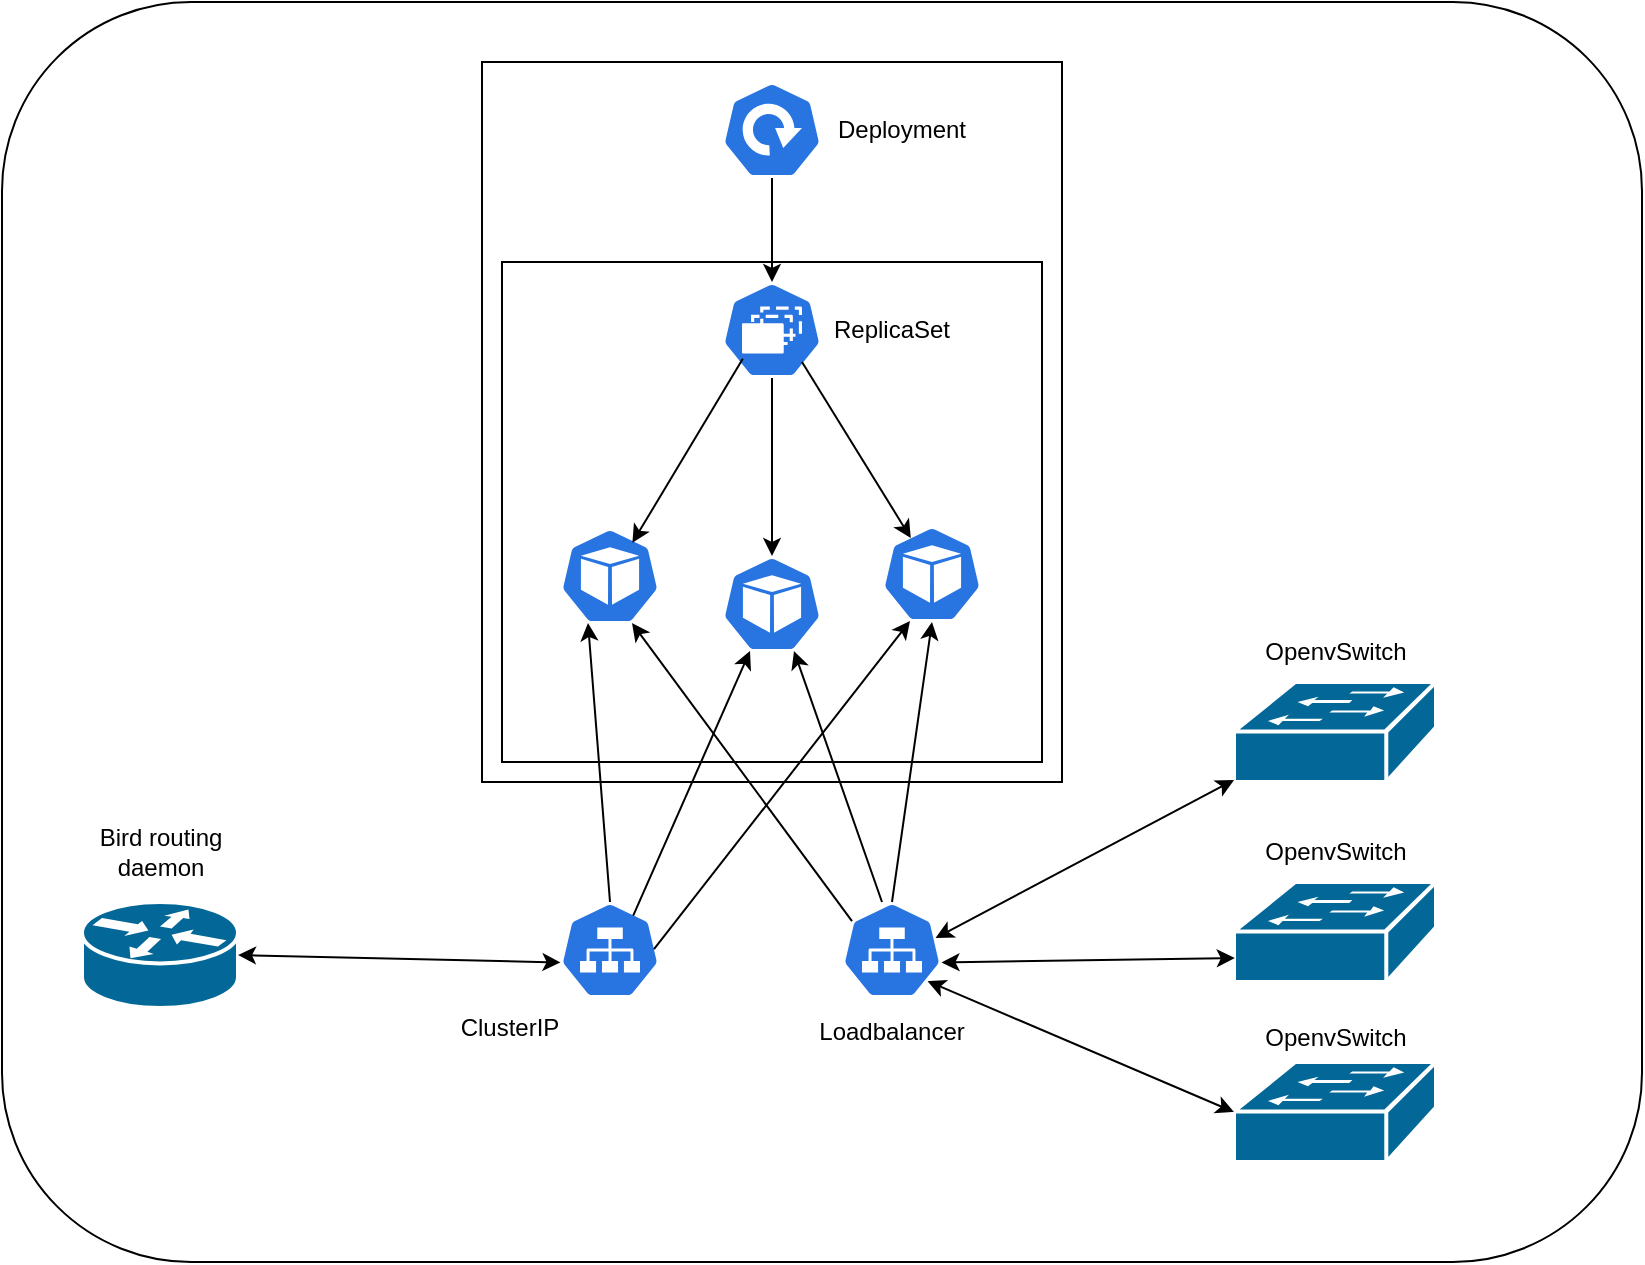 <mxfile version="21.2.8" type="device">
  <diagram name="Page-1" id="xvXS0b84OAG7VmKs_9-G">
    <mxGraphModel dx="1434" dy="824" grid="1" gridSize="10" guides="1" tooltips="1" connect="1" arrows="1" fold="1" page="1" pageScale="1" pageWidth="827" pageHeight="1169" math="0" shadow="0">
      <root>
        <mxCell id="0" />
        <mxCell id="1" parent="0" />
        <mxCell id="uyYlru-ZlLrHPNq706hz-34" value="" style="rounded=1;whiteSpace=wrap;html=1;" parent="1" vertex="1">
          <mxGeometry x="110" y="40" width="820" height="630" as="geometry" />
        </mxCell>
        <mxCell id="uyYlru-ZlLrHPNq706hz-24" value="" style="rounded=0;whiteSpace=wrap;html=1;" parent="1" vertex="1">
          <mxGeometry x="350" y="70" width="290" height="360" as="geometry" />
        </mxCell>
        <mxCell id="uyYlru-ZlLrHPNq706hz-22" value="" style="rounded=0;whiteSpace=wrap;html=1;" parent="1" vertex="1">
          <mxGeometry x="360" y="170" width="270" height="250" as="geometry" />
        </mxCell>
        <mxCell id="uyYlru-ZlLrHPNq706hz-1" value="" style="shape=mxgraph.cisco.routers.router;sketch=0;html=1;pointerEvents=1;dashed=0;fillColor=#036897;strokeColor=#ffffff;strokeWidth=2;verticalLabelPosition=bottom;verticalAlign=top;align=center;outlineConnect=0;" parent="1" vertex="1">
          <mxGeometry x="150" y="490" width="78" height="53" as="geometry" />
        </mxCell>
        <mxCell id="uyYlru-ZlLrHPNq706hz-2" value="" style="sketch=0;html=1;dashed=0;whitespace=wrap;fillColor=#2875E2;strokeColor=#ffffff;points=[[0.005,0.63,0],[0.1,0.2,0],[0.9,0.2,0],[0.5,0,0],[0.995,0.63,0],[0.72,0.99,0],[0.5,1,0],[0.28,0.99,0]];verticalLabelPosition=bottom;align=center;verticalAlign=top;shape=mxgraph.kubernetes.icon;prIcon=pod" parent="1" vertex="1">
          <mxGeometry x="389" y="303" width="50" height="48" as="geometry" />
        </mxCell>
        <mxCell id="uyYlru-ZlLrHPNq706hz-3" value="" style="sketch=0;html=1;dashed=0;whitespace=wrap;fillColor=#2875E2;strokeColor=#ffffff;points=[[0.005,0.63,0],[0.1,0.2,0],[0.9,0.2,0],[0.5,0,0],[0.995,0.63,0],[0.72,0.99,0],[0.5,1,0],[0.28,0.99,0]];verticalLabelPosition=bottom;align=center;verticalAlign=top;shape=mxgraph.kubernetes.icon;prIcon=pod" parent="1" vertex="1">
          <mxGeometry x="470" y="317" width="50" height="48" as="geometry" />
        </mxCell>
        <mxCell id="uyYlru-ZlLrHPNq706hz-4" value="" style="sketch=0;html=1;dashed=0;whitespace=wrap;fillColor=#2875E2;strokeColor=#ffffff;points=[[0.005,0.63,0],[0.1,0.2,0],[0.9,0.2,0],[0.5,0,0],[0.995,0.63,0],[0.72,0.99,0],[0.5,1,0],[0.28,0.99,0]];verticalLabelPosition=bottom;align=center;verticalAlign=top;shape=mxgraph.kubernetes.icon;prIcon=pod" parent="1" vertex="1">
          <mxGeometry x="550" y="302" width="50" height="48" as="geometry" />
        </mxCell>
        <mxCell id="uyYlru-ZlLrHPNq706hz-5" value="" style="sketch=0;html=1;dashed=0;whitespace=wrap;fillColor=#2875E2;strokeColor=#ffffff;points=[[0.005,0.63,0],[0.1,0.2,0],[0.9,0.2,0],[0.5,0,0],[0.995,0.63,0],[0.72,0.99,0],[0.5,1,0],[0.28,0.99,0]];verticalLabelPosition=bottom;align=center;verticalAlign=top;shape=mxgraph.kubernetes.icon;prIcon=deploy" parent="1" vertex="1">
          <mxGeometry x="470" y="80" width="50" height="48" as="geometry" />
        </mxCell>
        <mxCell id="uyYlru-ZlLrHPNq706hz-6" value="" style="sketch=0;html=1;dashed=0;whitespace=wrap;fillColor=#2875E2;strokeColor=#ffffff;points=[[0.005,0.63,0],[0.1,0.2,0],[0.9,0.2,0],[0.5,0,0],[0.995,0.63,0],[0.72,0.99,0],[0.5,1,0],[0.28,0.99,0]];verticalLabelPosition=bottom;align=center;verticalAlign=top;shape=mxgraph.kubernetes.icon;prIcon=rs" parent="1" vertex="1">
          <mxGeometry x="470" y="180" width="50" height="48" as="geometry" />
        </mxCell>
        <mxCell id="uyYlru-ZlLrHPNq706hz-7" value="" style="endArrow=classic;html=1;rounded=0;entryX=0.5;entryY=0;entryDx=0;entryDy=0;entryPerimeter=0;exitX=0.5;exitY=1;exitDx=0;exitDy=0;exitPerimeter=0;" parent="1" source="uyYlru-ZlLrHPNq706hz-6" target="uyYlru-ZlLrHPNq706hz-3" edge="1">
          <mxGeometry width="50" height="50" relative="1" as="geometry">
            <mxPoint x="590" y="470" as="sourcePoint" />
            <mxPoint x="530" y="320" as="targetPoint" />
          </mxGeometry>
        </mxCell>
        <mxCell id="uyYlru-ZlLrHPNq706hz-8" value="" style="endArrow=classic;html=1;rounded=0;entryX=0.288;entryY=0.125;entryDx=0;entryDy=0;entryPerimeter=0;" parent="1" target="uyYlru-ZlLrHPNq706hz-4" edge="1">
          <mxGeometry width="50" height="50" relative="1" as="geometry">
            <mxPoint x="510" y="220" as="sourcePoint" />
            <mxPoint x="550" y="230" as="targetPoint" />
          </mxGeometry>
        </mxCell>
        <mxCell id="uyYlru-ZlLrHPNq706hz-9" value="" style="endArrow=classic;html=1;rounded=0;entryX=0.724;entryY=0.154;entryDx=0;entryDy=0;entryPerimeter=0;exitX=0.208;exitY=0.8;exitDx=0;exitDy=0;exitPerimeter=0;" parent="1" source="uyYlru-ZlLrHPNq706hz-6" target="uyYlru-ZlLrHPNq706hz-2" edge="1">
          <mxGeometry width="50" height="50" relative="1" as="geometry">
            <mxPoint x="450" y="490" as="sourcePoint" />
            <mxPoint x="510" y="370" as="targetPoint" />
          </mxGeometry>
        </mxCell>
        <mxCell id="uyYlru-ZlLrHPNq706hz-11" value="" style="sketch=0;html=1;dashed=0;whitespace=wrap;fillColor=#2875E2;strokeColor=#ffffff;points=[[0.005,0.63,0],[0.1,0.2,0],[0.9,0.2,0],[0.5,0,0],[0.995,0.63,0],[0.72,0.99,0],[0.5,1,0],[0.28,0.99,0]];verticalLabelPosition=bottom;align=center;verticalAlign=top;shape=mxgraph.kubernetes.icon;prIcon=svc" parent="1" vertex="1">
          <mxGeometry x="530" y="490" width="50" height="48" as="geometry" />
        </mxCell>
        <mxCell id="uyYlru-ZlLrHPNq706hz-12" value="" style="shape=mxgraph.cisco.switches.workgroup_switch;sketch=0;html=1;pointerEvents=1;dashed=0;fillColor=#036897;strokeColor=#ffffff;strokeWidth=2;verticalLabelPosition=bottom;verticalAlign=top;align=center;outlineConnect=0;" parent="1" vertex="1">
          <mxGeometry x="726" y="380" width="101" height="50" as="geometry" />
        </mxCell>
        <mxCell id="uyYlru-ZlLrHPNq706hz-13" value="" style="shape=mxgraph.cisco.switches.workgroup_switch;sketch=0;html=1;pointerEvents=1;dashed=0;fillColor=#036897;strokeColor=#ffffff;strokeWidth=2;verticalLabelPosition=bottom;verticalAlign=top;align=center;outlineConnect=0;" parent="1" vertex="1">
          <mxGeometry x="726" y="480" width="101" height="50" as="geometry" />
        </mxCell>
        <mxCell id="uyYlru-ZlLrHPNq706hz-14" value="" style="shape=mxgraph.cisco.switches.workgroup_switch;sketch=0;html=1;pointerEvents=1;dashed=0;fillColor=#036897;strokeColor=#ffffff;strokeWidth=2;verticalLabelPosition=bottom;verticalAlign=top;align=center;outlineConnect=0;" parent="1" vertex="1">
          <mxGeometry x="726" y="570" width="101" height="50" as="geometry" />
        </mxCell>
        <mxCell id="uyYlru-ZlLrHPNq706hz-17" value="" style="endArrow=classic;startArrow=classic;html=1;rounded=0;entryX=0;entryY=0.98;entryDx=0;entryDy=0;entryPerimeter=0;exitX=0.936;exitY=0.375;exitDx=0;exitDy=0;exitPerimeter=0;" parent="1" source="uyYlru-ZlLrHPNq706hz-11" target="uyYlru-ZlLrHPNq706hz-12" edge="1">
          <mxGeometry width="50" height="50" relative="1" as="geometry">
            <mxPoint x="740" y="240" as="sourcePoint" />
            <mxPoint x="840" y="250" as="targetPoint" />
          </mxGeometry>
        </mxCell>
        <mxCell id="uyYlru-ZlLrHPNq706hz-18" value="" style="endArrow=classic;startArrow=classic;html=1;rounded=0;exitX=0.995;exitY=0.63;exitDx=0;exitDy=0;entryX=0.004;entryY=0.76;entryDx=0;entryDy=0;entryPerimeter=0;exitPerimeter=0;" parent="1" source="uyYlru-ZlLrHPNq706hz-11" target="uyYlru-ZlLrHPNq706hz-13" edge="1">
          <mxGeometry width="50" height="50" relative="1" as="geometry">
            <mxPoint x="740" y="311.507" as="sourcePoint" />
            <mxPoint x="840" y="350" as="targetPoint" />
          </mxGeometry>
        </mxCell>
        <mxCell id="uyYlru-ZlLrHPNq706hz-19" value="" style="endArrow=classic;startArrow=classic;html=1;rounded=0;entryX=0;entryY=0.5;entryDx=0;entryDy=0;entryPerimeter=0;exitX=0.856;exitY=0.825;exitDx=0;exitDy=0;exitPerimeter=0;" parent="1" source="uyYlru-ZlLrHPNq706hz-11" target="uyYlru-ZlLrHPNq706hz-14" edge="1">
          <mxGeometry width="50" height="50" relative="1" as="geometry">
            <mxPoint x="740" y="399" as="sourcePoint" />
            <mxPoint x="870" y="410" as="targetPoint" />
          </mxGeometry>
        </mxCell>
        <mxCell id="uyYlru-ZlLrHPNq706hz-20" value="Loadbalancer" style="text;html=1;strokeColor=none;fillColor=none;align=center;verticalAlign=middle;whiteSpace=wrap;rounded=0;" parent="1" vertex="1">
          <mxGeometry x="525" y="540" width="60" height="30" as="geometry" />
        </mxCell>
        <mxCell id="uyYlru-ZlLrHPNq706hz-21" value="" style="endArrow=classic;html=1;rounded=0;exitX=0.5;exitY=1;exitDx=0;exitDy=0;exitPerimeter=0;" parent="1" source="uyYlru-ZlLrHPNq706hz-5" target="uyYlru-ZlLrHPNq706hz-6" edge="1">
          <mxGeometry width="50" height="50" relative="1" as="geometry">
            <mxPoint x="360" y="400" as="sourcePoint" />
            <mxPoint x="620" y="50" as="targetPoint" />
          </mxGeometry>
        </mxCell>
        <mxCell id="uyYlru-ZlLrHPNq706hz-23" value="" style="endArrow=classic;html=1;rounded=0;entryX=0.5;entryY=1;entryDx=0;entryDy=0;entryPerimeter=0;exitX=0.5;exitY=0;exitDx=0;exitDy=0;exitPerimeter=0;" parent="1" source="uyYlru-ZlLrHPNq706hz-11" target="uyYlru-ZlLrHPNq706hz-4" edge="1">
          <mxGeometry width="50" height="50" relative="1" as="geometry">
            <mxPoint x="700" y="460" as="sourcePoint" />
            <mxPoint x="750" y="410" as="targetPoint" />
          </mxGeometry>
        </mxCell>
        <mxCell id="uyYlru-ZlLrHPNq706hz-26" value="" style="endArrow=classic;html=1;rounded=0;entryX=0.72;entryY=0.99;entryDx=0;entryDy=0;entryPerimeter=0;" parent="1" target="uyYlru-ZlLrHPNq706hz-3" edge="1">
          <mxGeometry width="50" height="50" relative="1" as="geometry">
            <mxPoint x="550" y="490" as="sourcePoint" />
            <mxPoint x="500" y="460" as="targetPoint" />
          </mxGeometry>
        </mxCell>
        <mxCell id="uyYlru-ZlLrHPNq706hz-27" value="" style="endArrow=classic;html=1;rounded=0;entryX=0.72;entryY=0.99;entryDx=0;entryDy=0;entryPerimeter=0;exitX=0.1;exitY=0.2;exitDx=0;exitDy=0;exitPerimeter=0;" parent="1" source="uyYlru-ZlLrHPNq706hz-11" target="uyYlru-ZlLrHPNq706hz-2" edge="1">
          <mxGeometry width="50" height="50" relative="1" as="geometry">
            <mxPoint x="470" y="560" as="sourcePoint" />
            <mxPoint x="520" y="510" as="targetPoint" />
          </mxGeometry>
        </mxCell>
        <mxCell id="uyYlru-ZlLrHPNq706hz-28" value="" style="sketch=0;html=1;dashed=0;whitespace=wrap;fillColor=#2875E2;strokeColor=#ffffff;points=[[0.005,0.63,0],[0.1,0.2,0],[0.9,0.2,0],[0.5,0,0],[0.995,0.63,0],[0.72,0.99,0],[0.5,1,0],[0.28,0.99,0]];verticalLabelPosition=bottom;align=center;verticalAlign=top;shape=mxgraph.kubernetes.icon;prIcon=svc" parent="1" vertex="1">
          <mxGeometry x="389" y="490" width="50" height="48" as="geometry" />
        </mxCell>
        <mxCell id="uyYlru-ZlLrHPNq706hz-29" value="" style="endArrow=classic;startArrow=classic;html=1;rounded=0;exitX=1;exitY=0.5;exitDx=0;exitDy=0;exitPerimeter=0;entryX=0.005;entryY=0.63;entryDx=0;entryDy=0;entryPerimeter=0;" parent="1" source="uyYlru-ZlLrHPNq706hz-1" target="uyYlru-ZlLrHPNq706hz-28" edge="1">
          <mxGeometry width="50" height="50" relative="1" as="geometry">
            <mxPoint x="260" y="580" as="sourcePoint" />
            <mxPoint x="310" y="530" as="targetPoint" />
          </mxGeometry>
        </mxCell>
        <mxCell id="uyYlru-ZlLrHPNq706hz-30" value="" style="endArrow=classic;html=1;rounded=0;entryX=0.28;entryY=0.99;entryDx=0;entryDy=0;entryPerimeter=0;exitX=0.5;exitY=0;exitDx=0;exitDy=0;exitPerimeter=0;" parent="1" source="uyYlru-ZlLrHPNq706hz-28" target="uyYlru-ZlLrHPNq706hz-2" edge="1">
          <mxGeometry width="50" height="50" relative="1" as="geometry">
            <mxPoint x="400" y="490" as="sourcePoint" />
            <mxPoint x="450" y="440" as="targetPoint" />
          </mxGeometry>
        </mxCell>
        <mxCell id="uyYlru-ZlLrHPNq706hz-31" value="" style="endArrow=classic;html=1;rounded=0;entryX=0.28;entryY=0.99;entryDx=0;entryDy=0;entryPerimeter=0;exitX=0.732;exitY=0.142;exitDx=0;exitDy=0;exitPerimeter=0;" parent="1" source="uyYlru-ZlLrHPNq706hz-28" target="uyYlru-ZlLrHPNq706hz-3" edge="1">
          <mxGeometry width="50" height="50" relative="1" as="geometry">
            <mxPoint x="400" y="540" as="sourcePoint" />
            <mxPoint x="450" y="490" as="targetPoint" />
          </mxGeometry>
        </mxCell>
        <mxCell id="uyYlru-ZlLrHPNq706hz-32" value="" style="endArrow=classic;html=1;rounded=0;exitX=0.94;exitY=0.492;exitDx=0;exitDy=0;exitPerimeter=0;entryX=0.28;entryY=0.99;entryDx=0;entryDy=0;entryPerimeter=0;" parent="1" source="uyYlru-ZlLrHPNq706hz-28" target="uyYlru-ZlLrHPNq706hz-4" edge="1">
          <mxGeometry width="50" height="50" relative="1" as="geometry">
            <mxPoint x="430" y="560" as="sourcePoint" />
            <mxPoint x="480" y="510" as="targetPoint" />
          </mxGeometry>
        </mxCell>
        <mxCell id="uyYlru-ZlLrHPNq706hz-33" value="ClusterIP" style="text;html=1;strokeColor=none;fillColor=none;align=center;verticalAlign=middle;whiteSpace=wrap;rounded=0;" parent="1" vertex="1">
          <mxGeometry x="334" y="538" width="60" height="30" as="geometry" />
        </mxCell>
        <mxCell id="uyYlru-ZlLrHPNq706hz-35" value="Deployment" style="text;html=1;strokeColor=none;fillColor=none;align=center;verticalAlign=middle;whiteSpace=wrap;rounded=0;" parent="1" vertex="1">
          <mxGeometry x="530" y="89" width="60" height="30" as="geometry" />
        </mxCell>
        <mxCell id="uyYlru-ZlLrHPNq706hz-36" value="ReplicaSet" style="text;html=1;strokeColor=none;fillColor=none;align=center;verticalAlign=middle;whiteSpace=wrap;rounded=0;" parent="1" vertex="1">
          <mxGeometry x="525" y="189" width="60" height="30" as="geometry" />
        </mxCell>
        <mxCell id="uyYlru-ZlLrHPNq706hz-37" value="Bird routing daemon" style="text;html=1;strokeColor=none;fillColor=none;align=center;verticalAlign=middle;whiteSpace=wrap;rounded=0;" parent="1" vertex="1">
          <mxGeometry x="153.5" y="450" width="71" height="30" as="geometry" />
        </mxCell>
        <mxCell id="uyYlru-ZlLrHPNq706hz-38" value="OpenvSwitch" style="text;html=1;strokeColor=none;fillColor=none;align=center;verticalAlign=middle;whiteSpace=wrap;rounded=0;" parent="1" vertex="1">
          <mxGeometry x="747" y="350" width="60" height="30" as="geometry" />
        </mxCell>
        <mxCell id="uyYlru-ZlLrHPNq706hz-39" value="OpenvSwitch" style="text;html=1;strokeColor=none;fillColor=none;align=center;verticalAlign=middle;whiteSpace=wrap;rounded=0;" parent="1" vertex="1">
          <mxGeometry x="747" y="450" width="60" height="30" as="geometry" />
        </mxCell>
        <mxCell id="uyYlru-ZlLrHPNq706hz-40" value="OpenvSwitch" style="text;html=1;strokeColor=none;fillColor=none;align=center;verticalAlign=middle;whiteSpace=wrap;rounded=0;" parent="1" vertex="1">
          <mxGeometry x="747" y="543" width="60" height="30" as="geometry" />
        </mxCell>
      </root>
    </mxGraphModel>
  </diagram>
</mxfile>
